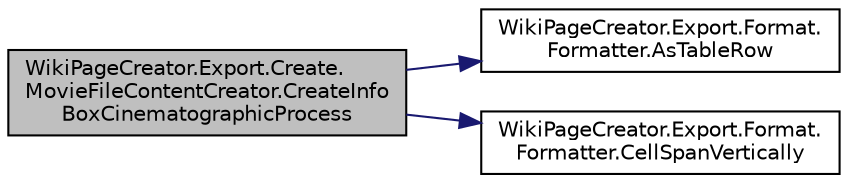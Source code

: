 digraph "WikiPageCreator.Export.Create.MovieFileContentCreator.CreateInfoBoxCinematographicProcess"
{
 // LATEX_PDF_SIZE
  edge [fontname="Helvetica",fontsize="10",labelfontname="Helvetica",labelfontsize="10"];
  node [fontname="Helvetica",fontsize="10",shape=record];
  rankdir="LR";
  Node1 [label="WikiPageCreator.Export.Create.\lMovieFileContentCreator.CreateInfo\lBoxCinematographicProcess",height=0.2,width=0.4,color="black", fillcolor="grey75", style="filled", fontcolor="black",tooltip="Creates the formatted infobox cinematographic process field of the movie page."];
  Node1 -> Node2 [color="midnightblue",fontsize="10",style="solid",fontname="Helvetica"];
  Node2 [label="WikiPageCreator.Export.Format.\lFormatter.AsTableRow",height=0.2,width=0.4,color="black", fillcolor="white", style="filled",URL="$d3/d2c/class_wiki_page_creator_1_1_export_1_1_format_1_1_formatter.html#ae592fd4befb7c3fdb3c17dc38b069ef4",tooltip="Formats the given data as a table row."];
  Node1 -> Node3 [color="midnightblue",fontsize="10",style="solid",fontname="Helvetica"];
  Node3 [label="WikiPageCreator.Export.Format.\lFormatter.CellSpanVertically",height=0.2,width=0.4,color="black", fillcolor="white", style="filled",URL="$d3/d2c/class_wiki_page_creator_1_1_export_1_1_format_1_1_formatter.html#a95a8636523b2c26d1caf7bc2a62a2774",tooltip="Inserts an indicator to span cells vertically."];
}
